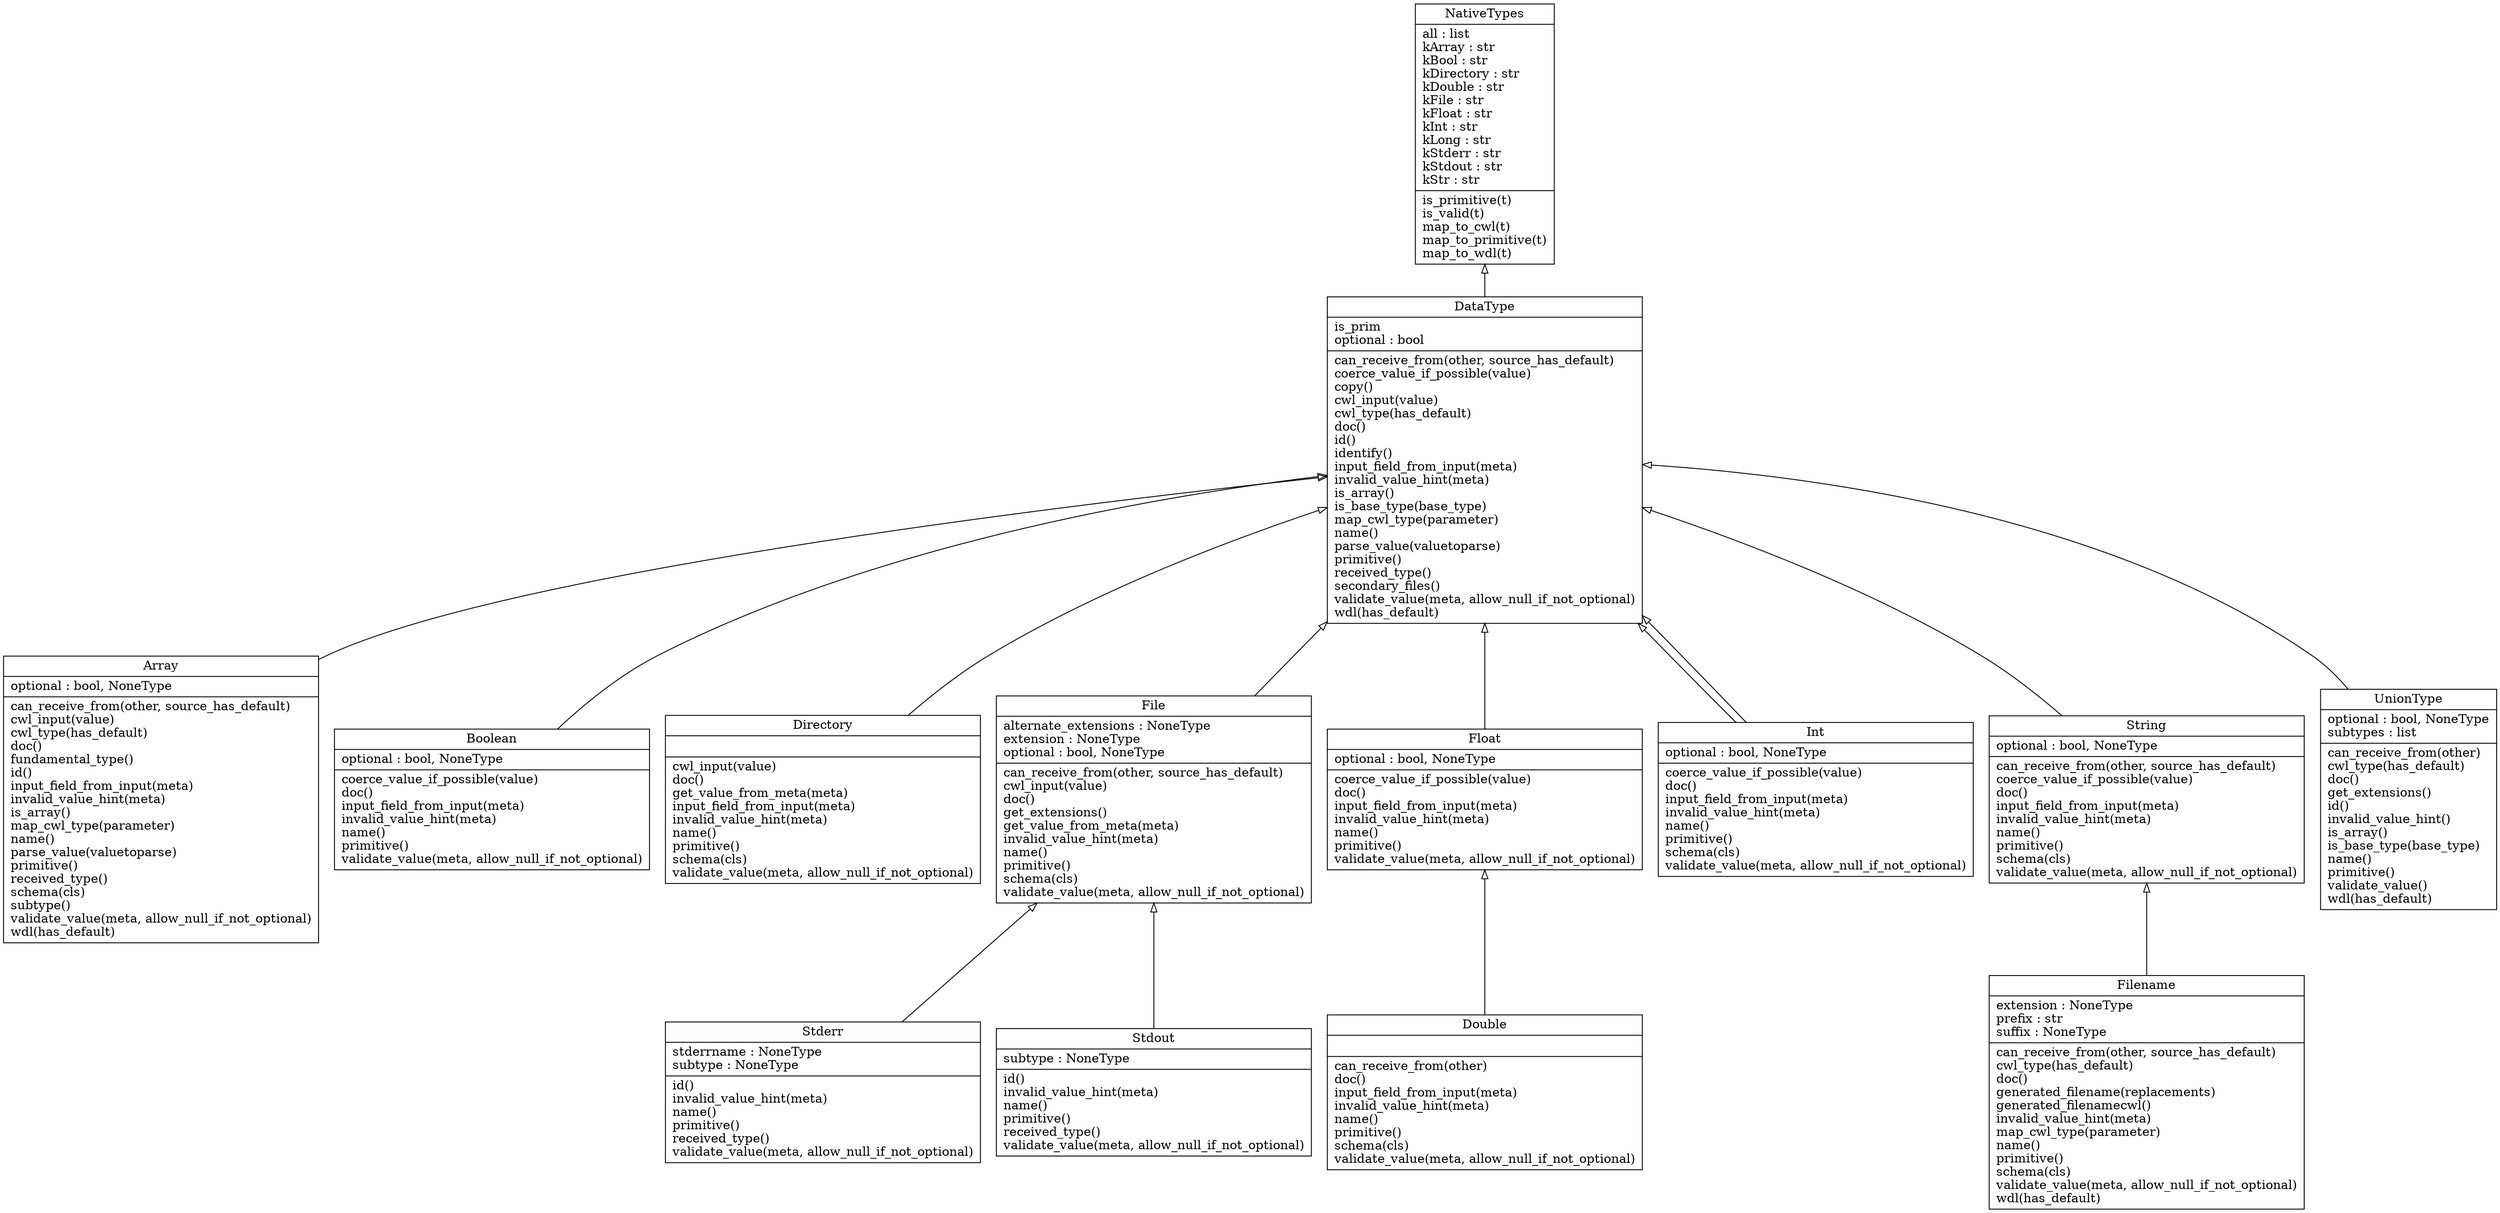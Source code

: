 digraph "classes_janis_core" {
charset="utf-8"
rankdir=BT
"74" [label="{NativeTypes|all : list\lkArray : str\lkBool : str\lkDirectory : str\lkDouble : str\lkFile : str\lkFloat : str\lkInt : str\lkLong : str\lkStderr : str\lkStdout : str\lkStr : str\l|is_primitive(t)\lis_valid(t)\lmap_to_cwl(t)\lmap_to_primitive(t)\lmap_to_wdl(t)\l}", shape="record"];

"4" [label="{Array|optional : bool, NoneType\l|can_receive_from(other, source_has_default)\lcwl_input(value)\lcwl_type(has_default)\ldoc()\lfundamental_type()\lid()\linput_field_from_input(meta)\linvalid_value_hint(meta)\lis_array()\lmap_cwl_type(parameter)\lname()\lparse_value(valuetoparse)\lprimitive()\lreceived_type()\lschema(cls)\lsubtype()\lvalidate_value(meta, allow_null_if_not_optional)\lwdl(has_default)\l}", shape="record"];
"12" [label="{Boolean|optional : bool, NoneType\l|coerce_value_if_possible(value)\ldoc()\linput_field_from_input(meta)\linvalid_value_hint(meta)\lname()\lprimitive()\lvalidate_value(meta, allow_null_if_not_optional)\l}", shape="record"];
"22" [label="{DataType|is_prim\loptional : bool\l|can_receive_from(other, source_has_default)\lcoerce_value_if_possible(value)\lcopy()\lcwl_input(value)\lcwl_type(has_default)\ldoc()\lid()\lidentify()\linput_field_from_input(meta)\linvalid_value_hint(meta)\lis_array()\lis_base_type(base_type)\lmap_cwl_type(parameter)\lname()\lparse_value(valuetoparse)\lprimitive()\lreceived_type()\lsecondary_files()\lvalidate_value(meta, allow_null_if_not_optional)\lwdl(has_default)\l}", shape="record"];
"23" [label="{Directory|\l|cwl_input(value)\ldoc()\lget_value_from_meta(meta)\linput_field_from_input(meta)\linvalid_value_hint(meta)\lname()\lprimitive()\lschema(cls)\lvalidate_value(meta, allow_null_if_not_optional)\l}", shape="record"];
"27" [label="{Double|\l|can_receive_from(other)\ldoc()\linput_field_from_input(meta)\linvalid_value_hint(meta)\lname()\lprimitive()\lschema(cls)\lvalidate_value(meta, allow_null_if_not_optional)\l}", shape="record"];
"34" [label="{File|alternate_extensions : NoneType\lextension : NoneType\loptional : bool, NoneType\l|can_receive_from(other, source_has_default)\lcwl_input(value)\ldoc()\lget_extensions()\lget_value_from_meta(meta)\linvalid_value_hint(meta)\lname()\lprimitive()\lschema(cls)\lvalidate_value(meta, allow_null_if_not_optional)\l}", shape="record"];
"36" [label="{Filename|extension : NoneType\lprefix : str\lsuffix : NoneType\l|can_receive_from(other, source_has_default)\lcwl_type(has_default)\ldoc()\lgenerated_filename(replacements)\lgenerated_filenamecwl()\linvalid_value_hint(meta)\lmap_cwl_type(parameter)\lname()\lprimitive()\lschema(cls)\lvalidate_value(meta, allow_null_if_not_optional)\lwdl(has_default)\l}", shape="record"];
"40" [label="{Float|optional : bool, NoneType\l|coerce_value_if_possible(value)\ldoc()\linput_field_from_input(meta)\linvalid_value_hint(meta)\lname()\lprimitive()\lvalidate_value(meta, allow_null_if_not_optional)\l}", shape="record"];
"56" [label="{Int|optional : bool, NoneType\l|coerce_value_if_possible(value)\ldoc()\linput_field_from_input(meta)\linvalid_value_hint(meta)\lname()\lprimitive()\lschema(cls)\lvalidate_value(meta, allow_null_if_not_optional)\l}", shape="record"];
"97" [label="{Stderr|stderrname : NoneType\lsubtype : NoneType\l|id()\linvalid_value_hint(meta)\lname()\lprimitive()\lreceived_type()\lvalidate_value(meta, allow_null_if_not_optional)\l}", shape="record"];
"98" [label="{Stdout|subtype : NoneType\l|id()\linvalid_value_hint(meta)\lname()\lprimitive()\lreceived_type()\lvalidate_value(meta, allow_null_if_not_optional)\l}", shape="record"];
"102" [label="{String|optional : bool, NoneType\l|can_receive_from(other, source_has_default)\lcoerce_value_if_possible(value)\ldoc()\linput_field_from_input(meta)\linvalid_value_hint(meta)\lname()\lprimitive()\lschema(cls)\lvalidate_value(meta, allow_null_if_not_optional)\l}", shape="record"];
"127" [label="{UnionType|optional : bool, NoneType\lsubtypes : list\l|can_receive_from(other)\lcwl_type(has_default)\ldoc()\lget_extensions()\lid()\linvalid_value_hint()\lis_array()\lis_base_type(base_type)\lname()\lprimitive()\lvalidate_value()\lwdl(has_default)\l}", shape="record"];

"22" -> "74" [arrowhead="empty", arrowtail="none"];
"23" -> "22" [arrowhead="empty", arrowtail="none"];
"34" -> "22" [arrowhead="empty", arrowtail="none"];
"56" -> "22" [arrowhead="empty", arrowtail="none"];
"4" -> "22" [arrowhead="empty", arrowtail="none"];
"12" -> "22" [arrowhead="empty", arrowtail="none"];
"40" -> "22" [arrowhead="empty", arrowtail="none"];
"56" -> "22" [arrowhead="empty", arrowtail="none"];
"102" -> "22" [arrowhead="empty", arrowtail="none"];
"127" -> "22" [arrowhead="empty", arrowtail="none"];
"97" -> "34" [arrowhead="empty", arrowtail="none"];
"98" -> "34" [arrowhead="empty", arrowtail="none"];
"27" -> "40" [arrowhead="empty", arrowtail="none"];
"36" -> "102" [arrowhead="empty", arrowtail="none"];

}